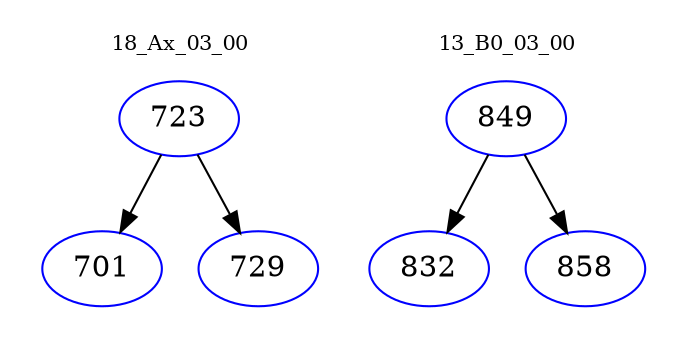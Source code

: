 digraph{
subgraph cluster_0 {
color = white
label = "18_Ax_03_00";
fontsize=10;
T0_723 [label="723", color="blue"]
T0_723 -> T0_701 [color="black"]
T0_701 [label="701", color="blue"]
T0_723 -> T0_729 [color="black"]
T0_729 [label="729", color="blue"]
}
subgraph cluster_1 {
color = white
label = "13_B0_03_00";
fontsize=10;
T1_849 [label="849", color="blue"]
T1_849 -> T1_832 [color="black"]
T1_832 [label="832", color="blue"]
T1_849 -> T1_858 [color="black"]
T1_858 [label="858", color="blue"]
}
}
